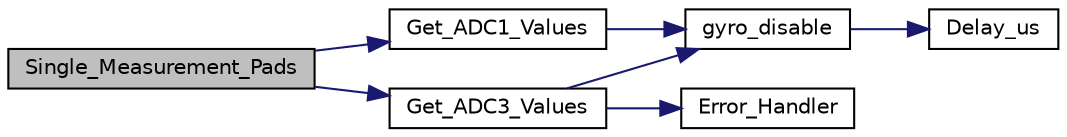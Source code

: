digraph "Single_Measurement_Pads"
{
 // LATEX_PDF_SIZE
  edge [fontname="Helvetica",fontsize="10",labelfontname="Helvetica",labelfontsize="10"];
  node [fontname="Helvetica",fontsize="10",shape=record];
  rankdir="LR";
  Node1 [label="Single_Measurement_Pads",height=0.2,width=0.4,color="black", fillcolor="grey75", style="filled", fontcolor="black",tooltip="Reads one period of samples, calculates the."];
  Node1 -> Node2 [color="midnightblue",fontsize="10",style="solid",fontname="Helvetica"];
  Node2 [label="Get_ADC1_Values",height=0.2,width=0.4,color="black", fillcolor="white", style="filled",URL="$measure_8h.html#ac5e4d3ca3005c4f2a3103576271d357d",tooltip="Reads value from ADC of PAD1."];
  Node2 -> Node3 [color="midnightblue",fontsize="10",style="solid",fontname="Helvetica"];
  Node3 [label="gyro_disable",height=0.2,width=0.4,color="black", fillcolor="white", style="filled",URL="$main_8h.html#a2ac9c311ff05671105348142908ecda3",tooltip="Disables gyro in order to measure on pin PC1."];
  Node3 -> Node4 [color="midnightblue",fontsize="10",style="solid",fontname="Helvetica"];
  Node4 [label="Delay_us",height=0.2,width=0.4,color="black", fillcolor="white", style="filled",URL="$measure_8h.html#a19cbc2c54977f6422dc53734e11748fe",tooltip="This functions is used for delays in us. Example wait for ADC to stabilize."];
  Node1 -> Node5 [color="midnightblue",fontsize="10",style="solid",fontname="Helvetica"];
  Node5 [label="Get_ADC3_Values",height=0.2,width=0.4,color="black", fillcolor="white", style="filled",URL="$measure_8h.html#a512f60472a91474ff08abcf7389cd275",tooltip="Reads value from ADC of PAD2."];
  Node5 -> Node6 [color="midnightblue",fontsize="10",style="solid",fontname="Helvetica"];
  Node6 [label="Error_Handler",height=0.2,width=0.4,color="black", fillcolor="white", style="filled",URL="$main_8h.html#a1730ffe1e560465665eb47d9264826f9",tooltip="This function is executed in case of error occurrence."];
  Node5 -> Node3 [color="midnightblue",fontsize="10",style="solid",fontname="Helvetica"];
}

